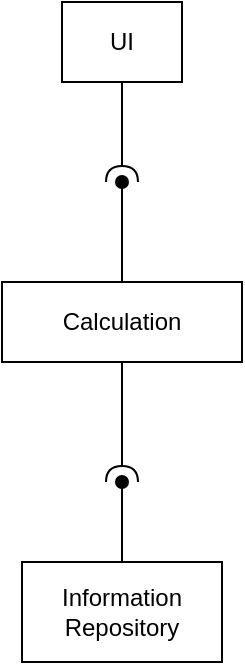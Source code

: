 <mxfile version="13.0.3" type="device"><diagram id="3Yj_BiXpYBs5D4LEc8xf" name="Page-1"><mxGraphModel dx="1422" dy="769" grid="1" gridSize="10" guides="1" tooltips="1" connect="1" arrows="1" fold="1" page="1" pageScale="1" pageWidth="827" pageHeight="1169" math="0" shadow="0"><root><mxCell id="0"/><mxCell id="1" parent="0"/><mxCell id="O8ygmf-4K0WqPGApmbxm-1" value="" style="endArrow=none;html=1;startArrow=halfCircle;startFill=0;" edge="1" parent="1" target="O8ygmf-4K0WqPGApmbxm-2"><mxGeometry width="50" height="50" relative="1" as="geometry"><mxPoint x="290" y="330" as="sourcePoint"/><mxPoint x="320" y="460" as="targetPoint"/></mxGeometry></mxCell><mxCell id="O8ygmf-4K0WqPGApmbxm-2" value="Calculation" style="rounded=0;whiteSpace=wrap;html=1;" vertex="1" parent="1"><mxGeometry x="230" y="230" width="120" height="40" as="geometry"/></mxCell><mxCell id="O8ygmf-4K0WqPGApmbxm-3" value="" style="endArrow=none;html=1;startArrow=oval;startFill=1;targetPerimeterSpacing=0;strokeWidth=1;jumpSize=10;entryX=0.5;entryY=0;entryDx=0;entryDy=0;" edge="1" parent="1" target="O8ygmf-4K0WqPGApmbxm-4"><mxGeometry width="50" height="50" relative="1" as="geometry"><mxPoint x="290" y="330" as="sourcePoint"/><mxPoint x="290" y="430" as="targetPoint"/><Array as="points"/></mxGeometry></mxCell><mxCell id="O8ygmf-4K0WqPGApmbxm-4" value="Information Repository" style="rounded=0;whiteSpace=wrap;html=1;" vertex="1" parent="1"><mxGeometry x="240" y="370" width="100" height="50" as="geometry"/></mxCell><mxCell id="O8ygmf-4K0WqPGApmbxm-5" value="UI" style="rounded=0;whiteSpace=wrap;html=1;" vertex="1" parent="1"><mxGeometry x="260" y="90" width="60" height="40" as="geometry"/></mxCell><mxCell id="O8ygmf-4K0WqPGApmbxm-9" value="" style="endArrow=none;html=1;startArrow=halfCircle;startFill=0;entryX=0.5;entryY=1;entryDx=0;entryDy=0;" edge="1" parent="1" target="O8ygmf-4K0WqPGApmbxm-5"><mxGeometry width="50" height="50" relative="1" as="geometry"><mxPoint x="290" y="180" as="sourcePoint"/><mxPoint x="360" y="140" as="targetPoint"/><Array as="points"/></mxGeometry></mxCell><mxCell id="O8ygmf-4K0WqPGApmbxm-10" value="" style="endArrow=none;html=1;startArrow=oval;startFill=1;targetPerimeterSpacing=0;strokeWidth=1;jumpSize=10;entryX=0.5;entryY=0;entryDx=0;entryDy=0;" edge="1" parent="1" target="O8ygmf-4K0WqPGApmbxm-2"><mxGeometry width="50" height="50" relative="1" as="geometry"><mxPoint x="290" y="180" as="sourcePoint"/><mxPoint x="340" y="210" as="targetPoint"/><Array as="points"/></mxGeometry></mxCell></root></mxGraphModel></diagram></mxfile>